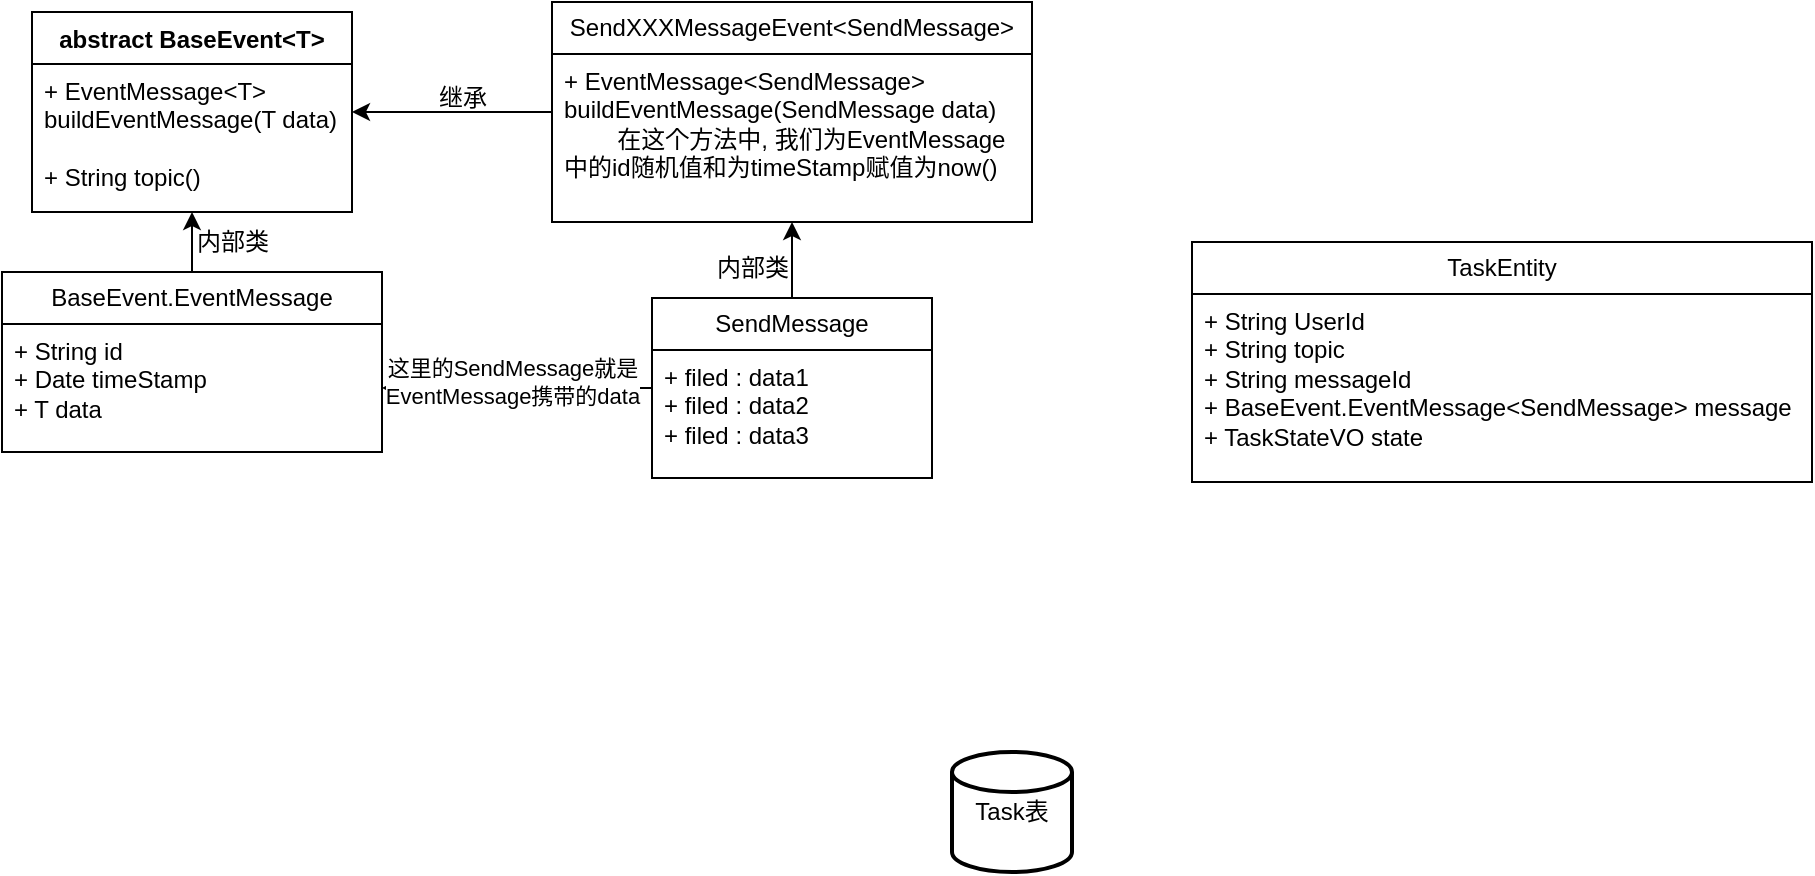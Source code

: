 <mxfile version="26.0.16">
  <diagram id="C5RBs43oDa-KdzZeNtuy" name="Page-1">
    <mxGraphModel dx="1302" dy="758" grid="1" gridSize="10" guides="1" tooltips="1" connect="1" arrows="1" fold="1" page="1" pageScale="1" pageWidth="827" pageHeight="1169" math="0" shadow="0">
      <root>
        <mxCell id="WIyWlLk6GJQsqaUBKTNV-0" />
        <mxCell id="WIyWlLk6GJQsqaUBKTNV-1" parent="WIyWlLk6GJQsqaUBKTNV-0" />
        <mxCell id="XUIjMFj9oymNm-IWU2-W-3" value="abstract BaseEvent&amp;lt;T&amp;gt;" style="swimlane;fontStyle=1;align=center;verticalAlign=top;childLayout=stackLayout;horizontal=1;startSize=26;horizontalStack=0;resizeParent=1;resizeParentMax=0;resizeLast=0;collapsible=1;marginBottom=0;whiteSpace=wrap;html=1;" vertex="1" parent="WIyWlLk6GJQsqaUBKTNV-1">
          <mxGeometry x="70" y="90" width="160" height="100" as="geometry" />
        </mxCell>
        <mxCell id="XUIjMFj9oymNm-IWU2-W-4" value="+ EventMessage&amp;lt;T&amp;gt; buildEventMessage(T data)&lt;br&gt;&lt;br&gt;&lt;div&gt;+ String topic()&lt;/div&gt;" style="text;strokeColor=none;fillColor=none;align=left;verticalAlign=top;spacingLeft=4;spacingRight=4;overflow=hidden;rotatable=0;points=[[0,0.5],[1,0.5]];portConstraint=eastwest;whiteSpace=wrap;html=1;" vertex="1" parent="XUIjMFj9oymNm-IWU2-W-3">
          <mxGeometry y="26" width="160" height="74" as="geometry" />
        </mxCell>
        <mxCell id="XUIjMFj9oymNm-IWU2-W-11" style="edgeStyle=orthogonalEdgeStyle;rounded=0;orthogonalLoop=1;jettySize=auto;html=1;entryX=0.5;entryY=1;entryDx=0;entryDy=0;" edge="1" parent="WIyWlLk6GJQsqaUBKTNV-1" source="XUIjMFj9oymNm-IWU2-W-7" target="XUIjMFj9oymNm-IWU2-W-3">
          <mxGeometry relative="1" as="geometry" />
        </mxCell>
        <mxCell id="XUIjMFj9oymNm-IWU2-W-7" value="BaseEvent.EventMessage" style="swimlane;fontStyle=0;childLayout=stackLayout;horizontal=1;startSize=26;fillColor=none;horizontalStack=0;resizeParent=1;resizeParentMax=0;resizeLast=0;collapsible=1;marginBottom=0;whiteSpace=wrap;html=1;" vertex="1" parent="WIyWlLk6GJQsqaUBKTNV-1">
          <mxGeometry x="55" y="220" width="190" height="90" as="geometry" />
        </mxCell>
        <mxCell id="XUIjMFj9oymNm-IWU2-W-8" value="+ String id&lt;br&gt;+ Date timeStamp&lt;div&gt;+ T data&lt;/div&gt;" style="text;strokeColor=none;fillColor=none;align=left;verticalAlign=top;spacingLeft=4;spacingRight=4;overflow=hidden;rotatable=0;points=[[0,0.5],[1,0.5]];portConstraint=eastwest;whiteSpace=wrap;html=1;" vertex="1" parent="XUIjMFj9oymNm-IWU2-W-7">
          <mxGeometry y="26" width="190" height="64" as="geometry" />
        </mxCell>
        <mxCell id="XUIjMFj9oymNm-IWU2-W-16" style="edgeStyle=orthogonalEdgeStyle;rounded=0;orthogonalLoop=1;jettySize=auto;html=1;" edge="1" parent="WIyWlLk6GJQsqaUBKTNV-1" source="XUIjMFj9oymNm-IWU2-W-12" target="XUIjMFj9oymNm-IWU2-W-3">
          <mxGeometry relative="1" as="geometry" />
        </mxCell>
        <mxCell id="XUIjMFj9oymNm-IWU2-W-12" value="SendXXXMessageEvent&amp;lt;SendMessage&amp;gt;" style="swimlane;fontStyle=0;childLayout=stackLayout;horizontal=1;startSize=26;fillColor=none;horizontalStack=0;resizeParent=1;resizeParentMax=0;resizeLast=0;collapsible=1;marginBottom=0;whiteSpace=wrap;html=1;" vertex="1" parent="WIyWlLk6GJQsqaUBKTNV-1">
          <mxGeometry x="330" y="85" width="240" height="110" as="geometry" />
        </mxCell>
        <mxCell id="XUIjMFj9oymNm-IWU2-W-13" value="+ EventMessage&amp;lt;SendMessage&amp;gt; buildEventMessage(SendMessage data)&lt;br&gt;&lt;span style=&quot;white-space: pre;&quot;&gt;&#x9;&lt;/span&gt;在这个方法中, 我们为EventMessage中的id随机值和为timeStamp赋值为now()" style="text;strokeColor=none;fillColor=none;align=left;verticalAlign=top;spacingLeft=4;spacingRight=4;overflow=hidden;rotatable=0;points=[[0,0.5],[1,0.5]];portConstraint=eastwest;whiteSpace=wrap;html=1;" vertex="1" parent="XUIjMFj9oymNm-IWU2-W-12">
          <mxGeometry y="26" width="240" height="84" as="geometry" />
        </mxCell>
        <mxCell id="XUIjMFj9oymNm-IWU2-W-23" style="edgeStyle=orthogonalEdgeStyle;rounded=0;orthogonalLoop=1;jettySize=auto;html=1;" edge="1" parent="WIyWlLk6GJQsqaUBKTNV-1" source="XUIjMFj9oymNm-IWU2-W-17" target="XUIjMFj9oymNm-IWU2-W-12">
          <mxGeometry relative="1" as="geometry" />
        </mxCell>
        <mxCell id="XUIjMFj9oymNm-IWU2-W-32" style="edgeStyle=orthogonalEdgeStyle;rounded=0;orthogonalLoop=1;jettySize=auto;html=1;entryX=1;entryY=0.5;entryDx=0;entryDy=0;" edge="1" parent="WIyWlLk6GJQsqaUBKTNV-1" source="XUIjMFj9oymNm-IWU2-W-17" target="XUIjMFj9oymNm-IWU2-W-8">
          <mxGeometry relative="1" as="geometry" />
        </mxCell>
        <mxCell id="XUIjMFj9oymNm-IWU2-W-33" value="这里的SendMessage就是&lt;br&gt;EventMessage携带的data" style="edgeLabel;html=1;align=center;verticalAlign=middle;resizable=0;points=[];" vertex="1" connectable="0" parent="XUIjMFj9oymNm-IWU2-W-32">
          <mxGeometry x="0.324" y="-3" relative="1" as="geometry">
            <mxPoint x="19" as="offset" />
          </mxGeometry>
        </mxCell>
        <mxCell id="XUIjMFj9oymNm-IWU2-W-17" value="SendMessage" style="swimlane;fontStyle=0;childLayout=stackLayout;horizontal=1;startSize=26;fillColor=none;horizontalStack=0;resizeParent=1;resizeParentMax=0;resizeLast=0;collapsible=1;marginBottom=0;whiteSpace=wrap;html=1;" vertex="1" parent="WIyWlLk6GJQsqaUBKTNV-1">
          <mxGeometry x="380" y="233" width="140" height="90" as="geometry" />
        </mxCell>
        <mxCell id="XUIjMFj9oymNm-IWU2-W-18" value="+ filed : data1&lt;div&gt;+ filed : data2&lt;/div&gt;&lt;div&gt;+ filed : data3&lt;/div&gt;" style="text;strokeColor=none;fillColor=none;align=left;verticalAlign=top;spacingLeft=4;spacingRight=4;overflow=hidden;rotatable=0;points=[[0,0.5],[1,0.5]];portConstraint=eastwest;whiteSpace=wrap;html=1;" vertex="1" parent="XUIjMFj9oymNm-IWU2-W-17">
          <mxGeometry y="26" width="140" height="64" as="geometry" />
        </mxCell>
        <mxCell id="XUIjMFj9oymNm-IWU2-W-24" value="继承" style="text;html=1;align=center;verticalAlign=middle;resizable=0;points=[];autosize=1;strokeColor=none;fillColor=none;" vertex="1" parent="WIyWlLk6GJQsqaUBKTNV-1">
          <mxGeometry x="260" y="118" width="50" height="30" as="geometry" />
        </mxCell>
        <mxCell id="XUIjMFj9oymNm-IWU2-W-25" value="内部类" style="text;html=1;align=center;verticalAlign=middle;resizable=0;points=[];autosize=1;strokeColor=none;fillColor=none;" vertex="1" parent="WIyWlLk6GJQsqaUBKTNV-1">
          <mxGeometry x="140" y="190" width="60" height="30" as="geometry" />
        </mxCell>
        <mxCell id="XUIjMFj9oymNm-IWU2-W-27" value="内部类" style="text;html=1;align=center;verticalAlign=middle;resizable=0;points=[];autosize=1;strokeColor=none;fillColor=none;" vertex="1" parent="WIyWlLk6GJQsqaUBKTNV-1">
          <mxGeometry x="400" y="203" width="60" height="30" as="geometry" />
        </mxCell>
        <mxCell id="XUIjMFj9oymNm-IWU2-W-28" value="TaskEntity" style="swimlane;fontStyle=0;childLayout=stackLayout;horizontal=1;startSize=26;fillColor=none;horizontalStack=0;resizeParent=1;resizeParentMax=0;resizeLast=0;collapsible=1;marginBottom=0;whiteSpace=wrap;html=1;" vertex="1" parent="WIyWlLk6GJQsqaUBKTNV-1">
          <mxGeometry x="650" y="205" width="310" height="120" as="geometry" />
        </mxCell>
        <mxCell id="XUIjMFj9oymNm-IWU2-W-31" value="+ String UserId&lt;div&gt;+ String topic&lt;/div&gt;&lt;div&gt;+ String messageId&lt;/div&gt;&lt;div&gt;+ BaseEvent.EventMessage&amp;lt;SendMessage&amp;gt; message&lt;br&gt;+ TaskStateVO state&lt;/div&gt;" style="text;strokeColor=none;fillColor=none;align=left;verticalAlign=top;spacingLeft=4;spacingRight=4;overflow=hidden;rotatable=0;points=[[0,0.5],[1,0.5]];portConstraint=eastwest;whiteSpace=wrap;html=1;" vertex="1" parent="XUIjMFj9oymNm-IWU2-W-28">
          <mxGeometry y="26" width="310" height="94" as="geometry" />
        </mxCell>
        <mxCell id="XUIjMFj9oymNm-IWU2-W-38" value="Task表" style="strokeWidth=2;html=1;shape=mxgraph.flowchart.database;whiteSpace=wrap;" vertex="1" parent="WIyWlLk6GJQsqaUBKTNV-1">
          <mxGeometry x="530" y="460" width="60" height="60" as="geometry" />
        </mxCell>
      </root>
    </mxGraphModel>
  </diagram>
</mxfile>
